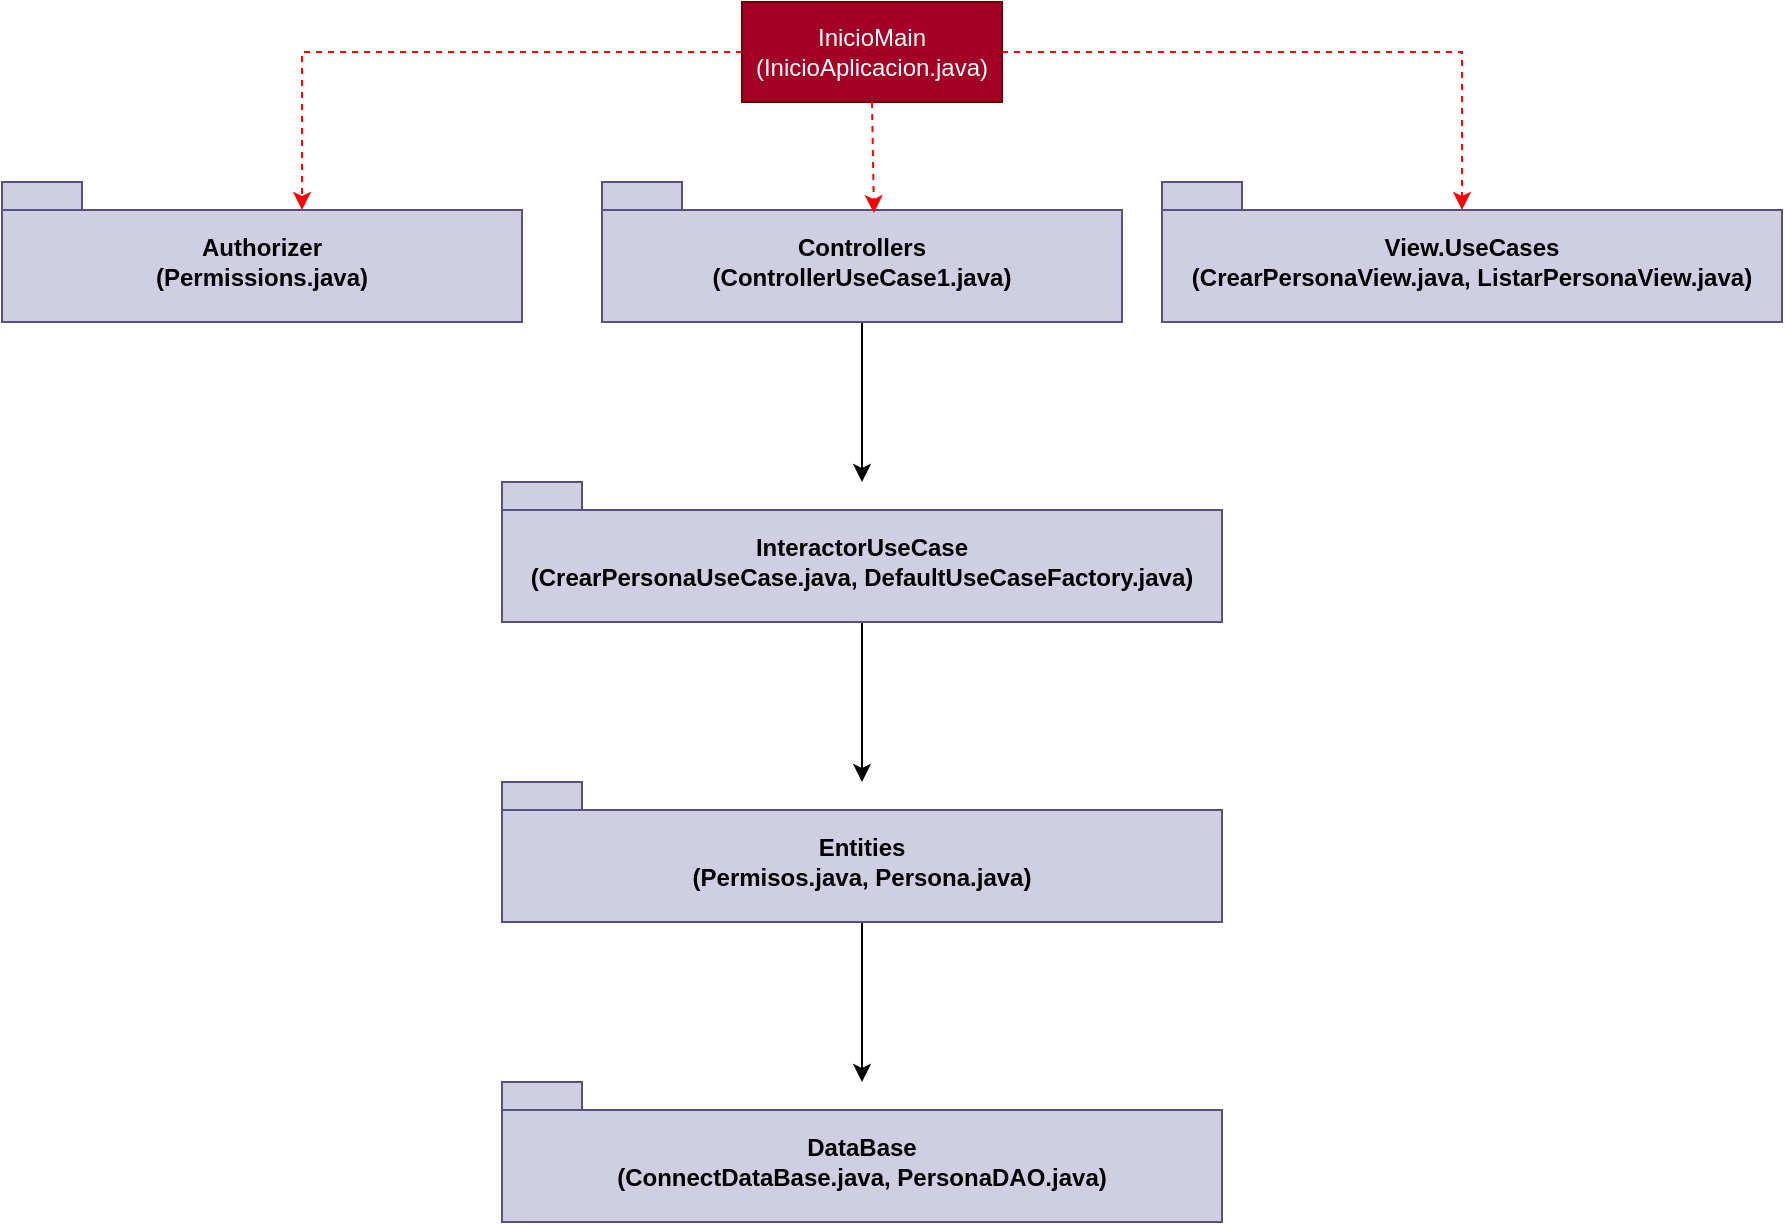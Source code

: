 <mxfile version="24.7.8">
  <diagram name="Página-1" id="1LwT23fxf6qCDO6G5QeG">
    <mxGraphModel dx="1154" dy="560" grid="1" gridSize="10" guides="1" tooltips="1" connect="1" arrows="1" fold="1" page="1" pageScale="1" pageWidth="827" pageHeight="1169" math="0" shadow="0">
      <root>
        <mxCell id="0" />
        <mxCell id="1" parent="0" />
        <mxCell id="prlGT3GfB34UjrXYrWqU-1" value="InicioMain&lt;br&gt;(InicioAplicacion.java)" style="html=1;whiteSpace=wrap;fillColor=#a20025;strokeColor=#6F0000;fontColor=#ffffff;" vertex="1" parent="1">
          <mxGeometry x="420" y="100" width="130" height="50" as="geometry" />
        </mxCell>
        <mxCell id="prlGT3GfB34UjrXYrWqU-15" value="" style="edgeStyle=orthogonalEdgeStyle;rounded=0;orthogonalLoop=1;jettySize=auto;html=1;" edge="1" parent="1" source="prlGT3GfB34UjrXYrWqU-2" target="prlGT3GfB34UjrXYrWqU-14">
          <mxGeometry relative="1" as="geometry" />
        </mxCell>
        <mxCell id="prlGT3GfB34UjrXYrWqU-2" value="Controllers&lt;br&gt;(ControllerUseCase1.java)" style="shape=folder;fontStyle=1;spacingTop=10;tabWidth=40;tabHeight=14;tabPosition=left;html=1;whiteSpace=wrap;fillColor=#d0cee2;strokeColor=#56517e;" vertex="1" parent="1">
          <mxGeometry x="350" y="190" width="260" height="70" as="geometry" />
        </mxCell>
        <mxCell id="prlGT3GfB34UjrXYrWqU-3" value="View.UseCases&lt;br&gt;(CrearPersonaView.java, ListarPersonaView.java)" style="shape=folder;fontStyle=1;spacingTop=10;tabWidth=40;tabHeight=14;tabPosition=left;html=1;whiteSpace=wrap;fillColor=#d0cee2;strokeColor=#56517e;" vertex="1" parent="1">
          <mxGeometry x="630" y="190" width="310" height="70" as="geometry" />
        </mxCell>
        <mxCell id="prlGT3GfB34UjrXYrWqU-7" value="" style="endArrow=classic;html=1;rounded=0;exitX=0;exitY=0.5;exitDx=0;exitDy=0;edgeStyle=orthogonalEdgeStyle;entryX=0;entryY=0;entryDx=150;entryDy=14;entryPerimeter=0;dashed=1;strokeColor=#ff0000;" edge="1" parent="1" source="prlGT3GfB34UjrXYrWqU-1" target="prlGT3GfB34UjrXYrWqU-13">
          <mxGeometry width="50" height="50" relative="1" as="geometry">
            <mxPoint x="560" y="270" as="sourcePoint" />
            <mxPoint x="160" y="208" as="targetPoint" />
          </mxGeometry>
        </mxCell>
        <mxCell id="prlGT3GfB34UjrXYrWqU-8" value="" style="endArrow=classic;html=1;rounded=0;exitX=0.5;exitY=1;exitDx=0;exitDy=0;dashed=1;strokeColor=#ff0000;entryX=0.523;entryY=0.222;entryDx=0;entryDy=0;entryPerimeter=0;" edge="1" parent="1" source="prlGT3GfB34UjrXYrWqU-1" target="prlGT3GfB34UjrXYrWqU-2">
          <mxGeometry width="50" height="50" relative="1" as="geometry">
            <mxPoint x="520" y="280" as="sourcePoint" />
            <mxPoint x="570" y="230" as="targetPoint" />
          </mxGeometry>
        </mxCell>
        <mxCell id="prlGT3GfB34UjrXYrWqU-9" value="" style="endArrow=classic;html=1;rounded=0;exitX=1;exitY=0.5;exitDx=0;exitDy=0;edgeStyle=orthogonalEdgeStyle;entryX=0;entryY=0;entryDx=150;entryDy=14;entryPerimeter=0;dashed=1;strokeColor=#ff0000;" edge="1" parent="1" source="prlGT3GfB34UjrXYrWqU-1" target="prlGT3GfB34UjrXYrWqU-3">
          <mxGeometry width="50" height="50" relative="1" as="geometry">
            <mxPoint x="460" y="135" as="sourcePoint" />
            <mxPoint x="170" y="213" as="targetPoint" />
          </mxGeometry>
        </mxCell>
        <mxCell id="prlGT3GfB34UjrXYrWqU-13" value="Authorizer&lt;br&gt;(Permissions.java)" style="shape=folder;fontStyle=1;spacingTop=10;tabWidth=40;tabHeight=14;tabPosition=left;html=1;whiteSpace=wrap;fillColor=#d0cee2;strokeColor=#56517e;" vertex="1" parent="1">
          <mxGeometry x="50" y="190" width="260" height="70" as="geometry" />
        </mxCell>
        <mxCell id="prlGT3GfB34UjrXYrWqU-17" value="" style="edgeStyle=orthogonalEdgeStyle;rounded=0;orthogonalLoop=1;jettySize=auto;html=1;" edge="1" parent="1" source="prlGT3GfB34UjrXYrWqU-14" target="prlGT3GfB34UjrXYrWqU-16">
          <mxGeometry relative="1" as="geometry" />
        </mxCell>
        <mxCell id="prlGT3GfB34UjrXYrWqU-14" value="InteractorUseCase&lt;br&gt;(CrearPersonaUseCase.java, DefaultUseCaseFactory.java)" style="shape=folder;fontStyle=1;spacingTop=10;tabWidth=40;tabHeight=14;tabPosition=left;html=1;whiteSpace=wrap;fillColor=#d0cee2;strokeColor=#56517e;" vertex="1" parent="1">
          <mxGeometry x="300" y="340" width="360" height="70" as="geometry" />
        </mxCell>
        <mxCell id="prlGT3GfB34UjrXYrWqU-19" value="" style="edgeStyle=orthogonalEdgeStyle;rounded=0;orthogonalLoop=1;jettySize=auto;html=1;" edge="1" parent="1" source="prlGT3GfB34UjrXYrWqU-16" target="prlGT3GfB34UjrXYrWqU-18">
          <mxGeometry relative="1" as="geometry" />
        </mxCell>
        <mxCell id="prlGT3GfB34UjrXYrWqU-16" value="Entities&lt;br&gt;(Permisos.java, Persona.java)" style="shape=folder;fontStyle=1;spacingTop=10;tabWidth=40;tabHeight=14;tabPosition=left;html=1;whiteSpace=wrap;fillColor=#d0cee2;strokeColor=#56517e;" vertex="1" parent="1">
          <mxGeometry x="300" y="490" width="360" height="70" as="geometry" />
        </mxCell>
        <mxCell id="prlGT3GfB34UjrXYrWqU-18" value="DataBase&lt;br&gt;(ConnectDataBase.java, PersonaDAO.java)" style="shape=folder;fontStyle=1;spacingTop=10;tabWidth=40;tabHeight=14;tabPosition=left;html=1;whiteSpace=wrap;fillColor=#d0cee2;strokeColor=#56517e;" vertex="1" parent="1">
          <mxGeometry x="300" y="640" width="360" height="70" as="geometry" />
        </mxCell>
      </root>
    </mxGraphModel>
  </diagram>
</mxfile>
